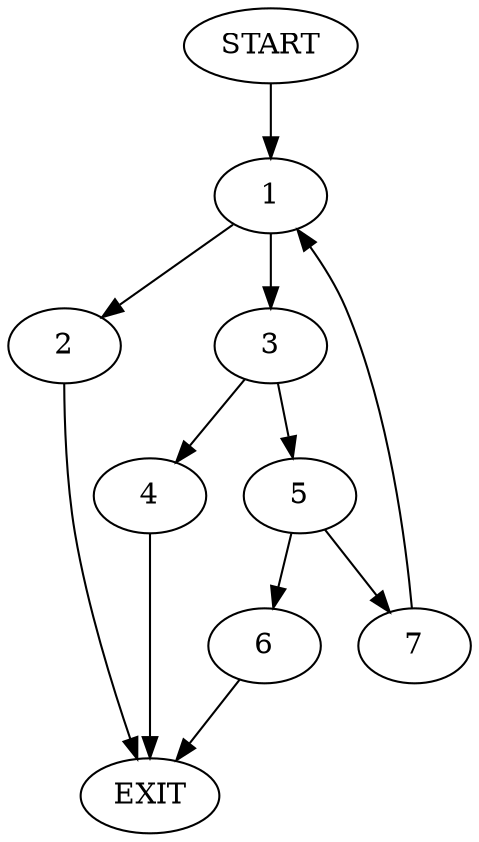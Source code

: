 digraph {
0 [label="START"]
8 [label="EXIT"]
0 -> 1
1 -> 2
1 -> 3
2 -> 8
3 -> 4
3 -> 5
4 -> 8
5 -> 6
5 -> 7
6 -> 8
7 -> 1
}
